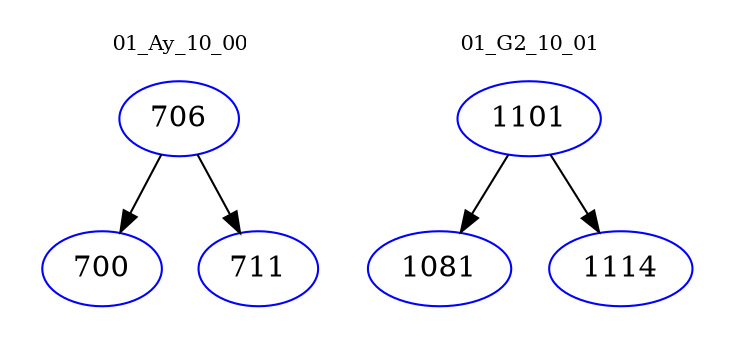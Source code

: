digraph{
subgraph cluster_0 {
color = white
label = "01_Ay_10_00";
fontsize=10;
T0_706 [label="706", color="blue"]
T0_706 -> T0_700 [color="black"]
T0_700 [label="700", color="blue"]
T0_706 -> T0_711 [color="black"]
T0_711 [label="711", color="blue"]
}
subgraph cluster_1 {
color = white
label = "01_G2_10_01";
fontsize=10;
T1_1101 [label="1101", color="blue"]
T1_1101 -> T1_1081 [color="black"]
T1_1081 [label="1081", color="blue"]
T1_1101 -> T1_1114 [color="black"]
T1_1114 [label="1114", color="blue"]
}
}
